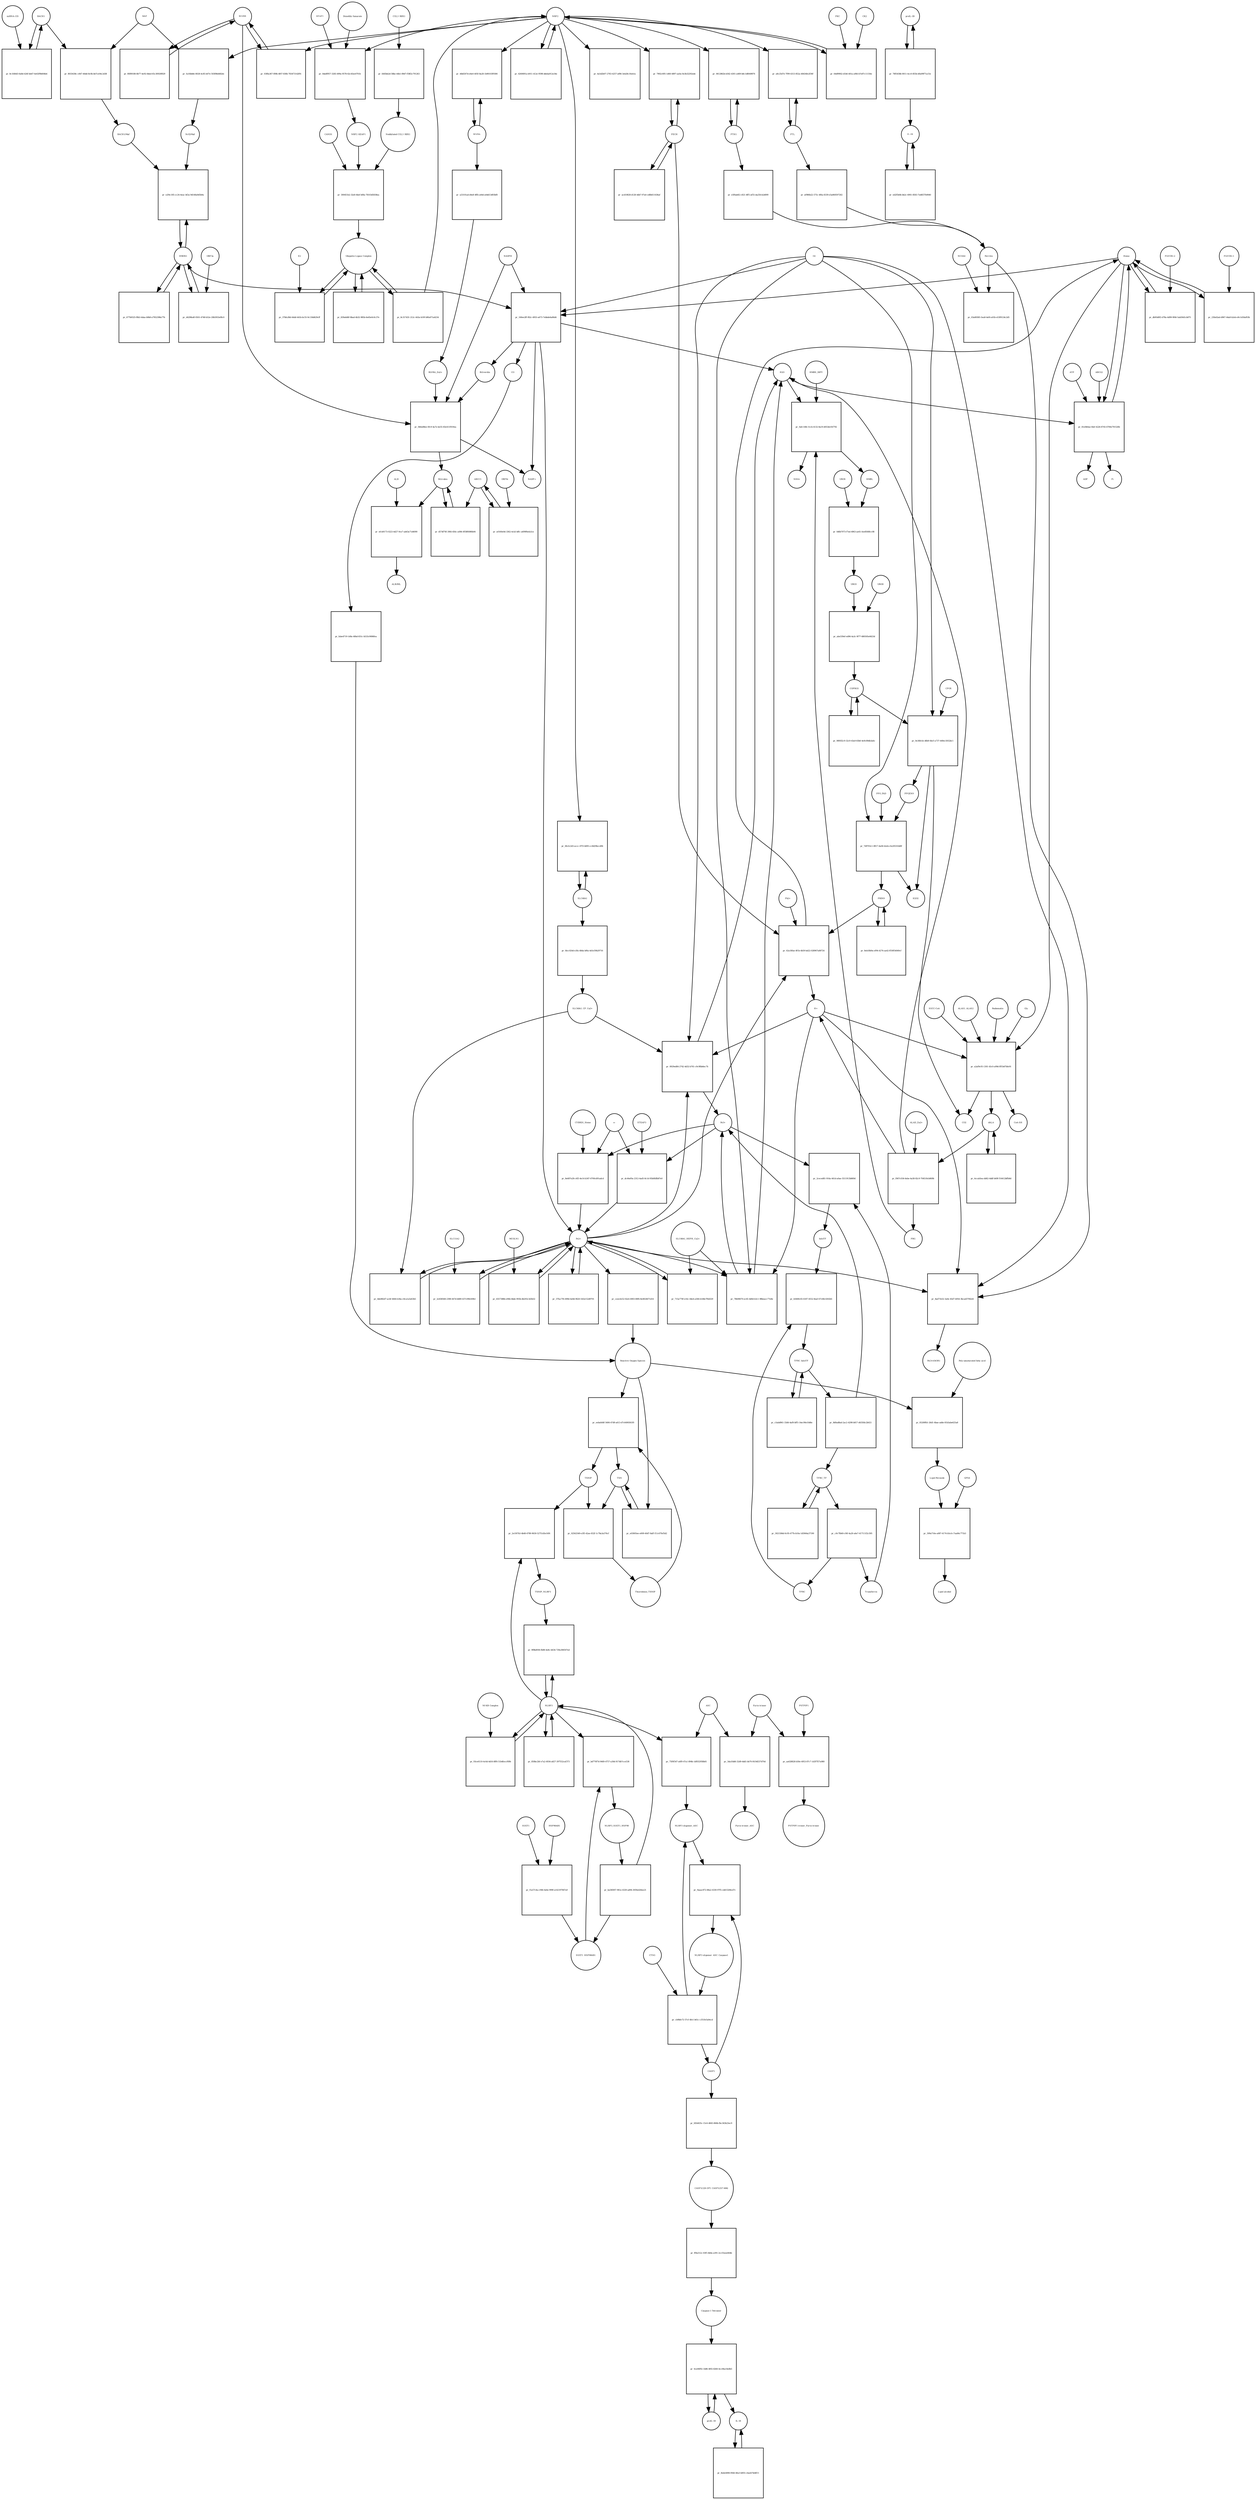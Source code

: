strict digraph  {
Heme [annotation="urn_miriam_obo.chebi_CHEBI%3A30413", bipartite=0, cls="simple chemical", fontsize=4, label=Heme, shape=circle];
"pr_160ee2ff-f82c-4953-a673-7ebbde6a86d4" [annotation="", bipartite=1, cls=process, fontsize=4, label="pr_160ee2ff-f82c-4953-a673-7ebbde6a86d4", shape=square];
Biliverdin [annotation="urn_miriam_obo.chebi_CHEBI%3A17033", bipartite=0, cls="simple chemical", fontsize=4, label=Biliverdin, shape=circle];
HMOX1 [annotation="", bipartite=0, cls=macromolecule, fontsize=4, label=HMOX1, shape=circle];
O2 [annotation="urn_miriam_obo.chebi_CHEBI%3A15379", bipartite=0, cls="simple chemical", fontsize=4, label=O2, shape=circle];
NADPH [annotation="urn_miriam_obo.chebi_CHEBI%3A16474", bipartite=0, cls="simple chemical", fontsize=4, label=NADPH, shape=circle];
H2O [annotation="urn_miriam_obo.chebi_CHEBI%3A15377", bipartite=0, cls="simple chemical", fontsize=4, label=H2O, shape=circle];
"Fe2+" [annotation="urn_miriam_obo.chebi_CHEBI%3A29033", bipartite=0, cls="simple chemical", fontsize=4, label="Fe2+", shape=circle];
"NADP+" [annotation="urn_miriam_obo.chebi_CHEBI%3A18009", bipartite=0, cls="simple chemical", fontsize=4, label="NADP+", shape=circle];
CO [annotation="urn_miriam_obo.chebi_CHEBI%3A17245", bipartite=0, cls="simple chemical", fontsize=4, label=CO, shape=circle];
"pr_db95d0f2-d78a-4d99-9f46-5ab59d1cb875" [annotation="", bipartite=1, cls=process, fontsize=4, label="pr_db95d0f2-d78a-4d99-9f46-5ab59d1cb875", shape=square];
"FLVCR1-2" [annotation=urn_miriam_uniprot_Q9Y5Y0, bipartite=0, cls=macromolecule, fontsize=4, label="FLVCR1-2", shape=circle];
"pr_0b0a88ee-0fc9-4a7e-be55-83e411f019ea" [annotation="", bipartite=1, cls=process, fontsize=4, label="pr_0b0a88ee-0fc9-4a7e-be55-83e411f019ea", shape=square];
Bilirubin [annotation="urn_miriam_obo.chebi_CHEBI%3A16990", bipartite=0, cls="simple chemical", fontsize=4, label=Bilirubin, shape=circle];
BLVRB [annotation=urn_miriam_uniprot_P30043, bipartite=0, cls=macromolecule, fontsize=4, label=BLVRB, shape=circle];
"BLVRA_Zn2+" [annotation="urn_miriam_obo.chebi_CHEBI%3A29805|urn_miriam_uniprot_P53004", bipartite=0, cls=complex, fontsize=4, label="BLVRA_Zn2+", shape=circle];
"pr_d57df76f-39fd-456c-a084-0f58f6086b04" [annotation="", bipartite=1, cls=process, fontsize=4, label="pr_d57df76f-39fd-456c-a084-0f58f6086b04", shape=square];
ABCC1 [annotation="", bipartite=0, cls=macromolecule, fontsize=4, label=ABCC1, shape=circle];
"pr_efcb9173-0223-4d27-9ce7-ab63a71d4090" [annotation="", bipartite=1, cls=process, fontsize=4, label="pr_efcb9173-0223-4d27-9ce7-ab63a71d4090", shape=square];
ALB [annotation=urn_miriam_uniprot_P02768, bipartite=0, cls=macromolecule, fontsize=4, label=ALB, shape=circle];
"ALB/BIL" [annotation="urn_miriam_uniprot_P02768|urn_miriam_obo.chebi_CHEBI%3A16990", bipartite=0, cls=complex, fontsize=4, label="ALB/BIL", shape=circle];
NRF2 [annotation="", bipartite=0, cls=macromolecule, fontsize=4, label=NRF2, shape=circle];
"pr_fa16bb8e-8028-4c85-b07e-503f86d482dc" [annotation="", bipartite=1, cls=process, fontsize=4, label="pr_fa16bb8e-8028-4c85-b07e-503f86d482dc", shape=square];
MAF [annotation=urn_miriam_uniprot_O75444, bipartite=0, cls=macromolecule, fontsize=4, label=MAF, shape=circle];
"Nrf2/Maf" [annotation="", bipartite=0, cls=complex, fontsize=4, label="Nrf2/Maf", shape=circle];
"pr_8033438c-c847-46dd-8c0b-bb7ce04c2d38" [annotation="", bipartite=1, cls=process, fontsize=4, label="pr_8033438c-c847-46dd-8c0b-bb7ce04c2d38", shape=square];
BACH1 [annotation=urn_miriam_uniprot_O14867, bipartite=0, cls=macromolecule, fontsize=4, label=BACH1, shape=circle];
"BACH1/Maf" [annotation="", bipartite=0, cls=complex, fontsize=4, label="BACH1/Maf", shape=circle];
"pr_8c1fd0d3-0a8d-424f-bb47-6e02f9b604b4" [annotation="", bipartite=1, cls=process, fontsize=4, label="pr_8c1fd0d3-0a8d-424f-bb47-6e02f9b604b4", shape=square];
"miRNA-155" [annotation=urn_miriam_ncbigene_406947, bipartite=0, cls="nucleic acid feature", fontsize=4, label="miRNA-155", shape=circle];
"pr_e2f4c185-cc24-4eac-bf2a-9d148a9d5b9a" [annotation="", bipartite=1, cls=process, fontsize=4, label="pr_e2f4c185-cc24-4eac-bf2a-9d148a9d5b9a", shape=square];
PRIN9 [annotation="urn_miriam_obo.chebi_CHEBI%3A15430", bipartite=0, cls="simple chemical", fontsize=4, label=PRIN9, shape=circle];
"pr_62a18fae-8f1b-4b59-bd22-028967a88724" [annotation="", bipartite=1, cls=process, fontsize=4, label="pr_62a18fae-8f1b-4b59-bd22-028967a88724", shape=square];
FECH [annotation=urn_miriam_uniprot_P22830, bipartite=0, cls=macromolecule, fontsize=4, label=FECH, shape=circle];
"Pb2+" [annotation="urn_miriam_obo.chebi_CHEBI%3A27889", bipartite=0, cls="simple chemical", fontsize=4, label="Pb2+", shape=circle];
"H+" [annotation="urn_miriam_obo.chebi_CHEBI%3A15378", bipartite=0, cls="simple chemical", fontsize=4, label="H+", shape=circle];
"SUCC-CoA" [annotation="urn_miriam_obo.chebi_CHEBI%3A57292", bipartite=0, cls="simple chemical", fontsize=4, label="SUCC-CoA", shape=circle];
"pr_a2af9c05-1301-43c0-a99d-fff1b67bfe91" [annotation="", bipartite=1, cls=process, fontsize=4, label="pr_a2af9c05-1301-43c0-a99d-fff1b67bfe91", shape=square];
dALA [annotation="urn_miriam_obo.chebi_CHEBI%3A356416", bipartite=0, cls="simple chemical", fontsize=4, label=dALA, shape=circle];
ALAS1_ALAS2 [annotation="urn_miriam_uniprot_P13196|urn_miriam_uniprot_P22557", bipartite=0, cls=complex, fontsize=4, label=ALAS1_ALAS2, shape=circle];
Panhematin [annotation="urn_miriam_obo.chebi_CHEBI%3A50385", bipartite=0, cls="simple chemical", fontsize=4, label=Panhematin, shape=circle];
Gly [annotation="urn_miriam_obo.chebi_CHEBI%3A57305", bipartite=0, cls="simple chemical", fontsize=4, label=Gly, shape=circle];
"CoA-SH" [annotation="urn_miriam_obo.chebi_CHEBI%3A15346", bipartite=0, cls="simple chemical", fontsize=4, label="CoA-SH", shape=circle];
CO2 [annotation="urn_miriam_obo.chebi_CHEBI%3A16526", bipartite=0, cls="simple chemical", fontsize=4, label=CO2, shape=circle];
"pr_0da8f957-3283-499a-9578-62c45ee0701b" [annotation="", bipartite=1, cls=process, fontsize=4, label="pr_0da8f957-3283-499a-9578-62c45ee0701b", shape=square];
KEAP1 [annotation=urn_miriam_uniprot_Q14145, bipartite=0, cls=macromolecule, fontsize=4, label=KEAP1, shape=circle];
NRF2_KEAP1 [annotation="urn_miriam_uniprot_Q14145|urn_miriam_uniprot_Q16236", bipartite=0, cls=complex, fontsize=4, label=NRF2_KEAP1, shape=circle];
"Dimethly fumarate" [annotation="urn_miriam_obo.chebi_CHEBI%3A76004", bipartite=0, cls="simple chemical", fontsize=4, label="Dimethly fumarate", shape=circle];
"Ubiquitin Ligase Complex" [annotation="urn_miriam_uniprot_Q14145|urn_miriam_uniprot_Q15843|urn_miriam_uniprot_Q13618|urn_miriam_uniprot_P62877|urn_miriam_uniprot_Q16236|urn_miriam_uniprot_P0CG48|urn_miriam_pubmed_19940261|urn_miriam_interpro_IPR000608", bipartite=0, cls=complex, fontsize=4, label="Ubiquitin Ligase Complex", shape=circle];
"pr_839a6d6f-8bad-4b32-985b-6e65e0c0c37e" [annotation="", bipartite=1, cls=process, fontsize=4, label="pr_839a6d6f-8bad-4b32-985b-6e65e0c0c37e", shape=square];
"pr_f067c034-6ebe-4a58-82c9-704518cb869b" [annotation="", bipartite=1, cls=process, fontsize=4, label="pr_f067c034-6ebe-4a58-82c9-704518cb869b", shape=square];
PBG [annotation="urn_miriam_obo.chebi_CHEBI%3A58126", bipartite=0, cls="simple chemical", fontsize=4, label=PBG, shape=circle];
"ALAD_Zn2+" [annotation="urn_miriam_uniprot_P13716|urn_miriam_obo.chebi_CHEBI%3A29105", bipartite=0, cls=complex, fontsize=4, label="ALAD_Zn2+", shape=circle];
"pr_0afc148c-fccb-4132-8a19-d053dc81f792" [annotation="", bipartite=1, cls=process, fontsize=4, label="pr_0afc148c-fccb-4132-8a19-d053dc81f792", shape=square];
HMBL [annotation="urn_miriam_obo.chebi_CHEBI%3A57845", bipartite=0, cls="simple chemical", fontsize=4, label=HMBL, shape=circle];
HMBS_DIPY [annotation="urn_miriam_obo.chebi_CHEBI%3A36319|urn_miriam_uniprot_P08397", bipartite=0, cls=complex, fontsize=4, label=HMBS_DIPY, shape=circle];
"NH4+" [annotation="urn_miriam_obo.chebi_CHEBI%3A28938", bipartite=0, cls="simple chemical", fontsize=4, label="NH4+", shape=circle];
"pr_0d6b7073-f7ed-4963-ae61-fee8568fcc08" [annotation="", bipartite=1, cls=process, fontsize=4, label="pr_0d6b7073-f7ed-4963-ae61-fee8568fcc08", shape=square];
URO3 [annotation="urn_miriam_obo.chebi_CHEBI%3A15437", bipartite=0, cls="simple chemical", fontsize=4, label=URO3, shape=circle];
UROS [annotation=urn_miriam_uniprot_P10746, bipartite=0, cls=macromolecule, fontsize=4, label=UROS, shape=circle];
"pr_abe339ef-ed96-4a3c-9f77-680505e6623d" [annotation="", bipartite=1, cls=process, fontsize=4, label="pr_abe339ef-ed96-4a3c-9f77-680505e6623d", shape=square];
COPRO3 [annotation="urn_miriam_obo.chebi_CHEBI%3A15439", bipartite=0, cls="simple chemical", fontsize=4, label=COPRO3, shape=circle];
UROD [annotation=urn_miriam_uniprot_P06132, bipartite=0, cls=macromolecule, fontsize=4, label=UROD, shape=circle];
"pr_0e36fe5e-d6b9-4bcf-a737-449ec5052bc1" [annotation="", bipartite=1, cls=process, fontsize=4, label="pr_0e36fe5e-d6b9-4bcf-a737-449ec5052bc1", shape=square];
PPGEN9 [annotation="urn_miriam_obo.chebi_CHEBI%3A15435", bipartite=0, cls="simple chemical", fontsize=4, label=PPGEN9, shape=circle];
CPOX [annotation=urn_miriam_uniprot_P36551, bipartite=0, cls=macromolecule, fontsize=4, label=CPOX, shape=circle];
H2O2 [annotation="urn_miriam_obo.chebi_CHEBI%3A16240", bipartite=0, cls="simple chemical", fontsize=4, label=H2O2, shape=circle];
"pr_7d9703c1-8917-4a04-b2eb-cfa205316d0f" [annotation="", bipartite=1, cls=process, fontsize=4, label="pr_7d9703c1-8917-4a04-b2eb-cfa205316d0f", shape=square];
PPO_FAD [annotation="urn_miriam_obo.chebi_CHEBI%3A16238|urn_miriam_uniprot_P50336", bipartite=0, cls=complex, fontsize=4, label=PPO_FAD, shape=circle];
"pr_6260691a-b911-412e-9598-ddeba912e34e" [annotation="", bipartite=1, cls=process, fontsize=4, label="pr_6260691a-b911-412e-9598-ddeba912e34e", shape=square];
"pr_4ccab5ea-dd62-4ddf-b69f-f16412bffb8d" [annotation="", bipartite=1, cls="uncertain process", fontsize=4, label="pr_4ccab5ea-dd62-4ddf-b69f-f16412bffb8d", shape=square];
"pr_9895f2c9-32c9-43a9-83b0-4e9c89db3a6c" [annotation="", bipartite=1, cls="uncertain process", fontsize=4, label="pr_9895f2c9-32c9-43a9-83b0-4e9c89db3a6c", shape=square];
"pr_8eb18b9a-ef94-4274-aa42-ff30f54049cf" [annotation="", bipartite=1, cls="uncertain process", fontsize=4, label="pr_8eb18b9a-ef94-4274-aa42-ff30f54049cf", shape=square];
"Poly-unsaturated fatty acid" [annotation="urn_miriam_obo.chebi_CHEBI%3A26208", bipartite=0, cls="simple chemical", fontsize=4, label="Poly-unsaturated fatty acid", shape=circle];
"pr_05269fb1-26d1-4bae-adde-81b3abe625a8" [annotation="", bipartite=1, cls=process, fontsize=4, label="pr_05269fb1-26d1-4bae-adde-81b3abe625a8", shape=square];
"Lipid Peroxide" [annotation="urn_miriam_obo.chebi_CHEBI%3A61051", bipartite=0, cls="simple chemical", fontsize=4, label="Lipid Peroxide", shape=circle];
"Reactive Oxygen Species" [annotation="urn_miriam_obo.chebi_CHEBI%3A26523", bipartite=0, cls="simple chemical", fontsize=4, label="Reactive Oxygen Species", shape=circle];
"pr_8ad71b32-3a0e-45d7-b954-3bcad37942d1" [annotation="", bipartite=1, cls=process, fontsize=4, label="pr_8ad71b32-3a0e-45d7-b954-3bcad37942d1", shape=square];
"Fe(3+)O(OH)" [annotation="urn_miriam_obo.chebi_CHEBI%3A78619", bipartite=0, cls="simple chemical", fontsize=4, label="Fe(3+)O(OH)", shape=circle];
Ferritin [annotation=urn_miriam_uniprot_P02794, bipartite=0, cls=complex, fontsize=4, label=Ferritin, shape=circle];
"pr_4de882d7-acbf-4464-b34a-c8ca1a5e63b5" [annotation="", bipartite=1, cls=process, fontsize=4, label="pr_4de882d7-acbf-4464-b34a-c8ca1a5e63b5", shape=square];
"SLC40A1_CP_Cu2+" [annotation="urn_miriam_uniprot_P00450|urn_miriam_uniprot_Q9NP59|urn_miriam_obo.chebi_CHEBI%3A29036", bipartite=0, cls=complex, fontsize=4, label="SLC40A1_CP_Cu2+", shape=circle];
"pr_0929ed84-2742-4d32-b761-c9c9fbb6ec7b" [annotation="", bipartite=1, cls=process, fontsize=4, label="pr_0929ed84-2742-4d32-b761-c9c9fbb6ec7b", shape=square];
"Fe3+" [annotation="urn_miriam_obo.chebi_CHEBI%3A29034", bipartite=0, cls="simple chemical", fontsize=4, label="Fe3+", shape=circle];
SLC40A1 [annotation=urn_miriam_ncbigene_30061, bipartite=0, cls="nucleic acid feature", fontsize=4, label=SLC40A1, shape=circle];
"pr_6fe3c2d3-accc-47f3-b695-cc8d29bccd0b" [annotation="", bipartite=1, cls=process, fontsize=4, label="pr_6fe3c2d3-accc-47f3-b695-cc8d29bccd0b", shape=square];
FTH1 [annotation=urn_miriam_ncbigene_2495, bipartite=0, cls="nucleic acid feature", fontsize=4, label=FTH1, shape=circle];
"pr_0612862b-b562-4301-a469-b8c1d8049876" [annotation="", bipartite=1, cls=process, fontsize=4, label="pr_0612862b-b562-4301-a469-b8c1d8049876", shape=square];
FTL [annotation=urn_miriam_ncbigene_2512, bipartite=0, cls="nucleic acid feature", fontsize=4, label=FTL, shape=circle];
"pr_a8c25d7e-7f99-4313-852a-48434fe2f36f" [annotation="", bipartite=1, cls=process, fontsize=4, label="pr_a8c25d7e-7f99-4313-852a-48434fe2f36f", shape=square];
"pr_e5f6ab82-c821-4ff5-af55-da25fcb2d099" [annotation="", bipartite=1, cls=process, fontsize=4, label="pr_e5f6ab82-c821-4ff5-af55-da25fcb2d099", shape=square];
"pr_af986b22-575c-4f6a-8339-e5a860597202" [annotation="", bipartite=1, cls=process, fontsize=4, label="pr_af986b22-575c-4f6a-8339-e5a860597202", shape=square];
"pr_7902c695-1d60-4897-aa0a-0e3b32292ede" [annotation="", bipartite=1, cls=process, fontsize=4, label="pr_7902c695-1d60-4897-aa0a-0e3b32292ede", shape=square];
"pr_acd10828-d128-4db7-97a0-cd8b611636af" [annotation="", bipartite=1, cls=process, fontsize=4, label="pr_acd10828-d128-4db7-97a0-cd8b611636af", shape=square];
"pr_677b9325-f8b3-4daa-b9b8-a7952398a77b" [annotation="", bipartite=1, cls=process, fontsize=4, label="pr_677b9325-f8b3-4daa-b9b8-a7952398a77b", shape=square];
BLVRA [annotation=urn_miriam_ncbigene_644, bipartite=0, cls="nucleic acid feature", fontsize=4, label=BLVRA, shape=circle];
"pr_44bf267d-e6e0-405f-8a28-1b90103f9306" [annotation="", bipartite=1, cls=process, fontsize=4, label="pr_44bf267d-e6e0-405f-8a28-1b90103f9306", shape=square];
"pr_03f8a367-f89b-4f67-830b-783473142ff4" [annotation="", bipartite=1, cls=process, fontsize=4, label="pr_03f8a367-f89b-4f67-830b-783473142ff4", shape=square];
"pr_f6f89188-8b77-4e92-8ded-65c30920f829" [annotation="", bipartite=1, cls=process, fontsize=4, label="pr_f6f89188-8b77-4e92-8ded-65c30920f829", shape=square];
"pr_a33101ad-d4e8-4ffb-a44d-a0dd13d93bf8" [annotation="", bipartite=1, cls=process, fontsize=4, label="pr_a33101ad-d4e8-4ffb-a44d-a0dd13d93bf8", shape=square];
"pr_fdcc024d-e3fa-48da-bf6a-4d1e59b29716" [annotation="", bipartite=1, cls=process, fontsize=4, label="pr_fdcc024d-e3fa-48da-bf6a-4d1e59b29716", shape=square];
"pr_03a80585-5ea8-4ef4-a01b-e53f0124c2d5" [annotation="", bipartite=1, cls=process, fontsize=4, label="pr_03a80585-5ea8-4ef4-a01b-e53f0124c2d5", shape=square];
NCOA4 [annotation=urn_miriam_uniprot_Q13772, bipartite=0, cls=macromolecule, fontsize=4, label=NCOA4, shape=circle];
"pr_8e687e28-c4f3-4e14-b347-6700cd91adcd" [annotation="", bipartite=1, cls=process, fontsize=4, label="pr_8e687e28-c4f3-4e14-b347-6700cd91adcd", shape=square];
CYBRD1_Heme [annotation="urn_miriam_uniprot_Q53TN4|urn_miriam_obo.chebi_CHEBI%3A30413", bipartite=0, cls=complex, fontsize=4, label=CYBRD1_Heme, shape=circle];
"e-" [annotation="urn_miriam_obo.chebi_CHEBI%3A10545", bipartite=0, cls="simple chemical", fontsize=4, label="e-", shape=circle];
"pr_2e458568-2398-447d-b689-437c09b169b1" [annotation="", bipartite=1, cls=process, fontsize=4, label="pr_2e458568-2398-447d-b689-437c09b169b1", shape=square];
SLC11A2 [annotation=urn_miriam_uniprot_P49281, bipartite=0, cls=macromolecule, fontsize=4, label=SLC11A2, shape=circle];
"pr_599a716e-a087-4174-b5cd-c7aa84c771b3" [annotation="", bipartite=1, cls=process, fontsize=4, label="pr_599a716e-a087-4174-b5cd-c7aa84c771b3", shape=square];
"Lipid alcohol" [annotation="urn_miriam_obo.chebi_CHEBI%3A24026", bipartite=0, cls="simple chemical", fontsize=4, label="Lipid alcohol", shape=circle];
GPX4 [annotation=urn_miriam_uniprot_P36969, bipartite=0, cls=macromolecule, fontsize=4, label=GPX4, shape=circle];
"pr_d4298a4f-0501-4748-b52e-20b5953ef8c0" [annotation="", bipartite=1, cls=process, fontsize=4, label="pr_d4298a4f-0501-4748-b52e-20b5953ef8c0", shape=square];
ORF3a [annotation="urn_miriam_uniprot_P0DTC3|urn_miriam_taxonomy_2697049", bipartite=0, cls=macromolecule, fontsize=4, label=ORF3a, shape=circle];
"pr_ceee3e52-02e4-4903-80f6-8e4924671d14" [annotation="", bipartite=1, cls=process, fontsize=4, label="pr_ceee3e52-02e4-4903-80f6-8e4924671d14", shape=square];
"pr_a0160e0d-3362-4cb3-bffc-a699f6efa5ce" [annotation="", bipartite=1, cls=process, fontsize=4, label="pr_a0160e0d-3362-4cb3-bffc-a699f6efa5ce", shape=square];
ORF9c [annotation=urn_miriam_taxonomy_2697049, bipartite=0, cls=macromolecule, fontsize=4, label=ORF9c, shape=circle];
CUL3_RBX1 [annotation="urn_miriam_uniprot_Q13618|urn_miriam_uniprot_P62877", bipartite=0, cls=complex, fontsize=4, label=CUL3_RBX1, shape=circle];
"pr_fd45bb2d-58be-44b1-89d7-f58f2c791263" [annotation="", bipartite=1, cls=process, fontsize=4, label="pr_fd45bb2d-58be-44b1-89d7-f58f2c791263", shape=square];
"Neddylated CUL3_RBX1" [annotation="urn_miriam_uniprot_Q15843|urn_miriam_uniprot_Q13618|urn_miriam_uniprot_P62877", bipartite=0, cls=complex, fontsize=4, label="Neddylated CUL3_RBX1", shape=circle];
"pr_4a5d2b07-2763-4257-af86-3eb28c16eb1a" [annotation="", bipartite=1, cls=process, fontsize=4, label="pr_4a5d2b07-2763-4257-af86-3eb28c16eb1a", shape=square];
"pr_300451b2-32e8-4bef-bf8a-78103d5838ea" [annotation="", bipartite=1, cls=process, fontsize=4, label="pr_300451b2-32e8-4bef-bf8a-78103d5838ea", shape=square];
CAND1 [annotation=urn_miriam_uniprot_Q86VP6, bipartite=0, cls=macromolecule, fontsize=4, label=CAND1, shape=circle];
E2 [annotation=urn_miriam_interpro_IPR000608, bipartite=0, cls=macromolecule, fontsize=4, label=E2, shape=circle];
"pr_37bfa38d-44dd-441b-bc55-9c136d629cff" [annotation="", bipartite=1, cls=process, fontsize=4, label="pr_37bfa38d-44dd-441b-bc55-9c136d629cff", shape=square];
"pr_64d99f42-d1b6-401a-a9fd-b7e87c11156e" [annotation="", bipartite=1, cls=process, fontsize=4, label="pr_64d99f42-d1b6-401a-a9fd-b7e87c11156e", shape=square];
PKC [annotation="urn_miriam_pubmed_12198130|urn_miriam_interpro_IPR012233", bipartite=0, cls=macromolecule, fontsize=4, label=PKC, shape=circle];
CK2 [annotation="", bipartite=0, cls=macromolecule, fontsize=4, label=CK2, shape=circle];
"pr_23fa62ad-d967-44a8-b2eb-e9c1d18af03b" [annotation="", bipartite=1, cls=process, fontsize=4, label="pr_23fa62ad-d967-44a8-b2eb-e9c1d18af03b", shape=square];
"FLVCR1-1" [annotation=urn_miriam_uniprot_Q9Y5Y0, bipartite=0, cls=macromolecule, fontsize=4, label="FLVCR1-1", shape=circle];
"pr_81e0b0ae-fdef-4226-8745-6700e791520b" [annotation="", bipartite=1, cls=process, fontsize=4, label="pr_81e0b0ae-fdef-4226-8745-6700e791520b", shape=square];
ABCG2 [annotation=urn_miriam_uniprot_Q9UNQ0, bipartite=0, cls="macromolecule multimer", fontsize=4, label=ABCG2, shape=circle];
ATP [annotation="urn_miriam_obo.chebi_CHEBI%3A30616", bipartite=0, cls="simple chemical", fontsize=4, label=ATP, shape=circle];
Pi [annotation="urn_miriam_obo.chebi_CHEBI%3A18367", bipartite=0, cls="simple chemical", fontsize=4, label=Pi, shape=circle];
ADP [annotation="urn_miriam_obo.chebi_CHEBI%3A456216", bipartite=0, cls="simple chemical", fontsize=4, label=ADP, shape=circle];
"pr_715a770f-e16c-44e4-a584-b148e7f6d329" [annotation="", bipartite=1, cls=process, fontsize=4, label="pr_715a770f-e16c-44e4-a584-b148e7f6d329", shape=square];
"SLC40A1_HEPH_Cu2+" [annotation="urn_miriam_uniprot_Q9BQS7|urn_miriam_uniprot_Q9NP59|urn_miriam_obo.chebi_CHEBI%3A28694", bipartite=0, cls=complex, fontsize=4, label="SLC40A1_HEPH_Cu2+", shape=circle];
"pr_78b90670-ec65-4d0d-b3c1-98beacc77e8e" [annotation="", bipartite=1, cls=process, fontsize=4, label="pr_78b90670-ec65-4d0d-b3c1-98beacc77e8e", shape=square];
"pr_2ceced81-916a-441d-a0ae-5511913b869d" [annotation="", bipartite=1, cls=process, fontsize=4, label="pr_2ceced81-916a-441d-a0ae-5511913b869d", shape=square];
Transferrin [annotation=urn_miriam_uniprot_P02787, bipartite=0, cls=macromolecule, fontsize=4, label=Transferrin, shape=circle];
holoTF [annotation="urn_miriam_uniprot_P02787|urn_miriam_obo.chebi_CHEBI%3A29034", bipartite=0, cls=complex, fontsize=4, label=holoTF, shape=circle];
TFRC [annotation=urn_miriam_uniprot_P02786, bipartite=0, cls="macromolecule multimer", fontsize=4, label=TFRC, shape=circle];
"pr_b5669c65-6187-4552-8eaf-67c68c4302b5" [annotation="", bipartite=1, cls=process, fontsize=4, label="pr_b5669c65-6187-4552-8eaf-67c68c4302b5", shape=square];
TFRC_holoTF [annotation="urn_miriam_uniprot_P02787|urn_miriam_obo.chebi_CHEBI%3A29034|urn_miriam_uniprot_P02786", bipartite=0, cls=complex, fontsize=4, label=TFRC_holoTF, shape=circle];
"pr_c5abd961-33d4-4af8-bff5-14ec90e10d6e" [annotation="", bipartite=1, cls=process, fontsize=4, label="pr_c5abd961-33d4-4af8-bff5-14ec90e10d6e", shape=square];
"pr_8d0ad8ad-2ac2-4298-b817-d435fdc2b021" [annotation="", bipartite=1, cls=process, fontsize=4, label="pr_8d0ad8ad-2ac2-4298-b817-d435fdc2b021", shape=square];
TFRC_TF [annotation="urn_miriam_uniprot_P02787|urn_miriam_uniprot_P02786", bipartite=0, cls=complex, fontsize=4, label=TFRC_TF, shape=circle];
"pr_dc44ef0a-2312-4ad5-8c1d-95b0fdfb87e0" [annotation="", bipartite=1, cls=process, fontsize=4, label="pr_dc44ef0a-2312-4ad5-8c1d-95b0fdfb87e0", shape=square];
STEAP3 [annotation=urn_miriam_uniprot_Q658P3, bipartite=0, cls=macromolecule, fontsize=4, label=STEAP3, shape=circle];
"pr_6557388b-e96b-4bde-993b-db293c3d3b32" [annotation="", bipartite=1, cls=process, fontsize=4, label="pr_6557388b-e96b-4bde-993b-db293c3d3b32", shape=square];
MCOLN1 [annotation=urn_miriam_uniprot_Q9GZU1, bipartite=0, cls=macromolecule, fontsize=4, label=MCOLN1, shape=circle];
"pr_37fac7f4-499d-4e8d-9620-543e152d9701" [annotation="", bipartite=1, cls=process, fontsize=4, label="pr_37fac7f4-499d-4e8d-9620-543e152d9701", shape=square];
"pr_3021584d-0c95-477b-b10a-1d5964a37190" [annotation="", bipartite=1, cls=process, fontsize=4, label="pr_3021584d-0c95-477b-b10a-1d5964a37190", shape=square];
"pr_c9c7fb60-cf4f-4a20-a6e7-417111f2c595" [annotation="", bipartite=1, cls=process, fontsize=4, label="pr_c9c7fb60-cf4f-4a20-a6e7-417111f2c595", shape=square];
"pr_8c317d31-212c-443a-b19f-b9fa671a6234" [annotation="", bipartite=1, cls=process, fontsize=4, label="pr_8c317d31-212c-443a-b19f-b9fa671a6234", shape=square];
Thioredoxin_TXNIP [annotation="urn_miriam_uniprot_P10599|urn_miriam_uniprot_Q9H3M7", bipartite=0, cls=complex, fontsize=4, label=Thioredoxin_TXNIP, shape=circle];
"pr_eeba0d4f-5406-47d9-a613-d7c6490361f0" [annotation="", bipartite=1, cls=process, fontsize=4, label="pr_eeba0d4f-5406-47d9-a613-d7c6490361f0", shape=square];
TXNIP [annotation=urn_miriam_uniprot_Q9H3M7, bipartite=0, cls=macromolecule, fontsize=4, label=TXNIP, shape=circle];
TXN [annotation=urn_miriam_uniprot_P10599, bipartite=0, cls=macromolecule, fontsize=4, label=TXN, shape=circle];
NLRP3 [annotation=urn_miriam_uniprot_Q96P20, bipartite=0, cls=macromolecule, fontsize=4, label=NLRP3, shape=circle];
"pr_93ce6110-4c6d-4d16-8ff6-51b4feccf69b" [annotation="", bipartite=1, cls=process, fontsize=4, label="pr_93ce6110-4c6d-4d16-8ff6-51b4feccf69b", shape=square];
"Nf-KB Complex" [annotation="urn_miriam_uniprot_P19838|urn_miriam_uniprot_Q04206|urn_miriam_uniprot_Q00653", bipartite=0, cls=complex, fontsize=4, label="Nf-KB Complex", shape=circle];
"pr_858bc2bf-e7a2-4934-a827-397552caf373" [annotation="", bipartite=1, cls=process, fontsize=4, label="pr_858bc2bf-e7a2-4934-a827-397552caf373", shape=square];
"pr_e03005ee-e009-40d7-8aff-f11c67fef5d2" [annotation="", bipartite=1, cls=process, fontsize=4, label="pr_e03005ee-e009-40d7-8aff-f11c67fef5d2", shape=square];
"pr_02562549-e3f5-42ae-832f-1c78a3a576cf" [annotation="", bipartite=1, cls=process, fontsize=4, label="pr_02562549-e3f5-42ae-832f-1c78a3a576cf", shape=square];
HSP90AB1 [annotation=urn_miriam_uniprot_P08238, bipartite=0, cls=macromolecule, fontsize=4, label=HSP90AB1, shape=circle];
"pr_f1a57c4a-c946-4e6e-999f-a142197847a9" [annotation="", bipartite=1, cls=process, fontsize=4, label="pr_f1a57c4a-c946-4e6e-999f-a142197847a9", shape=square];
SUGT1 [annotation=urn_miriam_uniprot_Q9Y2Z0, bipartite=0, cls=macromolecule, fontsize=4, label=SUGT1, shape=circle];
SUGT1_HSP90AB1 [annotation="urn_miriam_uniprot_P08238|urn_miriam_uniprot_Q9Y2Z0", bipartite=0, cls=complex, fontsize=4, label=SUGT1_HSP90AB1, shape=circle];
"pr_bd770f7d-9469-4757-a30d-917db7cce538" [annotation="", bipartite=1, cls=process, fontsize=4, label="pr_bd770f7d-9469-4757-a30d-917db7cce538", shape=square];
NLRP3_SUGT1_HSP90 [annotation="urn_miriam_uniprot_P08238|urn_miriam_uniprot_Q96P20|urn_miriam_uniprot_Q9Y2Z0", bipartite=0, cls=complex, fontsize=4, label=NLRP3_SUGT1_HSP90, shape=circle];
"pr_2e1f47b3-4b48-4789-9630-52751d5e16f4" [annotation="", bipartite=1, cls=process, fontsize=4, label="pr_2e1f47b3-4b48-4789-9630-52751d5e16f4", shape=square];
TXNIP_NLRP3 [annotation="urn_miriam_uniprot_Q9H3M7|urn_miriam_uniprot_Q96P20", bipartite=0, cls=complex, fontsize=4, label=TXNIP_NLRP3, shape=circle];
"pr_75f0f547-a6f9-47a1-894b-1df032958b81" [annotation="", bipartite=1, cls=process, fontsize=4, label="pr_75f0f547-a6f9-47a1-894b-1df032958b81", shape=square];
ASC [annotation=urn_miriam_uniprot_Q9ULZ3, bipartite=0, cls=macromolecule, fontsize=4, label=ASC, shape=circle];
"NLRP3 oligomer_ASC" [annotation="urn_miriam_uniprot_Q9ULZ3|urn_miriam_obo.chebi_CHEBI%3A36080", bipartite=0, cls=complex, fontsize=4, label="NLRP3 oligomer_ASC", shape=circle];
"pr_9aaac872-88a2-4330-97f5-cdd15284cd7c" [annotation="", bipartite=1, cls=process, fontsize=4, label="pr_9aaac872-88a2-4330-97f5-cdd15284cd7c", shape=square];
CASP1 [annotation=urn_miriam_uniprot_P29466, bipartite=0, cls=macromolecule, fontsize=4, label=CASP1, shape=circle];
"NLRP3 oligomer_ASC_Caspase1" [annotation="urn_miriam_uniprot_P29466|urn_miriam_uniprot_Q9ULZ3", bipartite=0, cls=complex, fontsize=4, label="NLRP3 oligomer_ASC_Caspase1", shape=circle];
"pr_3da1fdd6-32d9-4dd1-bb70-f419d537d70d" [annotation="", bipartite=1, cls=process, fontsize=4, label="pr_3da1fdd6-32d9-4dd1-bb70-f419d537d70d", shape=square];
"Pyrin trimer" [annotation=urn_miriam_uniprot_O15553, bipartite=0, cls=complex, fontsize=4, label="Pyrin trimer", shape=circle];
"Pyrin trimer_ASC" [annotation="urn_miriam_uniprot_O15553|urn_miriam_uniprot_Q9ULZ3", bipartite=0, cls=complex, fontsize=4, label="Pyrin trimer_ASC", shape=circle];
"pr_aa628828-b50e-4953-87c7-1d3f7f57a980" [annotation="", bipartite=1, cls=process, fontsize=4, label="pr_aa628828-b50e-4953-87c7-1d3f7f57a980", shape=square];
PSTPIP1 [annotation=urn_miriam_uniprot_O43586, bipartite=0, cls="macromolecule multimer", fontsize=4, label=PSTPIP1, shape=circle];
"PSTPIP1 trimer_Pyrin trimer" [annotation="urn_miriam_uniprot_O15553|urn_miriam_uniprot_O43586", bipartite=0, cls=complex, fontsize=4, label="PSTPIP1 trimer_Pyrin trimer", shape=circle];
"pr_cb9bfe72-57cf-4fe1-b61c-c351fe5a9ecd" [annotation="", bipartite=1, cls=process, fontsize=4, label="pr_cb9bfe72-57cf-4fe1-b61c-c351fe5a9ecd", shape=square];
CTSG [annotation=urn_miriam_uniprot_P08311, bipartite=0, cls=macromolecule, fontsize=4, label=CTSG, shape=circle];
"pr_fd5d435c-15c6-4845-866b-fbc343b23ec9" [annotation="", bipartite=1, cls=process, fontsize=4, label="pr_fd5d435c-15c6-4845-866b-fbc343b23ec9", shape=square];
"CASP1(120-197)_CASP1(317-404)" [annotation=urn_miriam_uniprot_P29466, bipartite=0, cls=complex, fontsize=4, label="CASP1(120-197)_CASP1(317-404)", shape=circle];
"pr_ff8a312c-03f5-4b0a-a391-2cc55eee664b" [annotation="", bipartite=1, cls=process, fontsize=4, label="pr_ff8a312c-03f5-4b0a-a391-2cc55eee664b", shape=square];
"Caspase-1 Tetramer" [annotation=urn_miriam_uniprot_P29466, bipartite=0, cls="complex multimer", fontsize=4, label="Caspase-1 Tetramer", shape=circle];
"proIL-1B" [annotation=urn_miriam_uniprot_P01584, bipartite=0, cls=macromolecule, fontsize=4, label="proIL-1B", shape=circle];
"pr_78f5458b-0011-4cc0-855b-d0a99f71a15e" [annotation="", bipartite=1, cls=process, fontsize=4, label="pr_78f5458b-0011-4cc0-855b-d0a99f71a15e", shape=square];
"IL-1B" [annotation=urn_miriam_uniprot_P01584, bipartite=0, cls=macromolecule, fontsize=4, label="IL-1B", shape=circle];
"pr_ed2f5b0b-bb2c-4901-8583-7ed6f37b9040" [annotation="", bipartite=1, cls="omitted process", fontsize=4, label="pr_ed2f5b0b-bb2c-4901-8583-7ed6f37b9040", shape=square];
"pr_9f8bd936-fb88-4e8c-b634-729a306507ed" [annotation="", bipartite=1, cls=process, fontsize=4, label="pr_9f8bd936-fb88-4e8c-b634-729a306507ed", shape=square];
"proIL-18" [annotation=urn_miriam_uniprot_Q14116, bipartite=0, cls=macromolecule, fontsize=4, label="proIL-18", shape=circle];
"pr_0ce06f92-1b86-4f65-8260-4cc06a10e8b5" [annotation="", bipartite=1, cls=process, fontsize=4, label="pr_0ce06f92-1b86-4f65-8260-4cc06a10e8b5", shape=square];
"IL-18" [annotation=urn_miriam_uniprot_Q14116, bipartite=0, cls=macromolecule, fontsize=4, label="IL-18", shape=circle];
"pr_8ede4006-f60d-40a3-b855-c4aeb74d4f11" [annotation="", bipartite=1, cls="omitted process", fontsize=4, label="pr_8ede4006-f60d-40a3-b855-c4aeb74d4f11", shape=square];
"pr_fabe4719-1d0a-40bd-831c-b533c9086fea" [annotation="", bipartite=1, cls=process, fontsize=4, label="pr_fabe4719-1d0a-40bd-831c-b533c9086fea", shape=square];
"pr_ba585f67-961e-4329-ad94-3059a426ee21" [annotation="", bipartite=1, cls=process, fontsize=4, label="pr_ba585f67-961e-4329-ad94-3059a426ee21", shape=square];
Heme -> "pr_160ee2ff-f82c-4953-a673-7ebbde6a86d4"  [annotation="", interaction_type=consumption];
Heme -> "pr_db95d0f2-d78a-4d99-9f46-5ab59d1cb875"  [annotation="", interaction_type=consumption];
Heme -> "pr_a2af9c05-1301-43c0-a99d-fff1b67bfe91"  [annotation=urn_miriam_pubmed_25446301, interaction_type=inhibition];
Heme -> "pr_23fa62ad-d967-44a8-b2eb-e9c1d18af03b"  [annotation="", interaction_type=consumption];
Heme -> "pr_81e0b0ae-fdef-4226-8745-6700e791520b"  [annotation="", interaction_type=consumption];
"pr_160ee2ff-f82c-4953-a673-7ebbde6a86d4" -> Biliverdin  [annotation="", interaction_type=production];
"pr_160ee2ff-f82c-4953-a673-7ebbde6a86d4" -> H2O  [annotation="", interaction_type=production];
"pr_160ee2ff-f82c-4953-a673-7ebbde6a86d4" -> "Fe2+"  [annotation="", interaction_type=production];
"pr_160ee2ff-f82c-4953-a673-7ebbde6a86d4" -> "NADP+"  [annotation="", interaction_type=production];
"pr_160ee2ff-f82c-4953-a673-7ebbde6a86d4" -> CO  [annotation="", interaction_type=production];
Biliverdin -> "pr_0b0a88ee-0fc9-4a7e-be55-83e411f019ea"  [annotation="", interaction_type=consumption];
HMOX1 -> "pr_160ee2ff-f82c-4953-a673-7ebbde6a86d4"  [annotation="", interaction_type=catalysis];
HMOX1 -> "pr_e2f4c185-cc24-4eac-bf2a-9d148a9d5b9a"  [annotation="", interaction_type=consumption];
HMOX1 -> "pr_677b9325-f8b3-4daa-b9b8-a7952398a77b"  [annotation="", interaction_type=consumption];
HMOX1 -> "pr_d4298a4f-0501-4748-b52e-20b5953ef8c0"  [annotation="", interaction_type=consumption];
O2 -> "pr_160ee2ff-f82c-4953-a673-7ebbde6a86d4"  [annotation="", interaction_type=consumption];
O2 -> "pr_0e36fe5e-d6b9-4bcf-a737-449ec5052bc1"  [annotation="", interaction_type=consumption];
O2 -> "pr_7d9703c1-8917-4a04-b2eb-cfa205316d0f"  [annotation="", interaction_type=consumption];
O2 -> "pr_8ad71b32-3a0e-45d7-b954-3bcad37942d1"  [annotation="", interaction_type=consumption];
O2 -> "pr_0929ed84-2742-4d32-b761-c9c9fbb6ec7b"  [annotation="", interaction_type=consumption];
O2 -> "pr_78b90670-ec65-4d0d-b3c1-98beacc77e8e"  [annotation="", interaction_type=consumption];
NADPH -> "pr_160ee2ff-f82c-4953-a673-7ebbde6a86d4"  [annotation="", interaction_type=consumption];
NADPH -> "pr_0b0a88ee-0fc9-4a7e-be55-83e411f019ea"  [annotation="", interaction_type=consumption];
H2O -> "pr_0afc148c-fccb-4132-8a19-d053dc81f792"  [annotation="", interaction_type=consumption];
H2O -> "pr_81e0b0ae-fdef-4226-8745-6700e791520b"  [annotation="", interaction_type=consumption];
"Fe2+" -> "pr_62a18fae-8f1b-4b59-bd22-028967a88724"  [annotation="", interaction_type=consumption];
"Fe2+" -> "pr_8ad71b32-3a0e-45d7-b954-3bcad37942d1"  [annotation="", interaction_type=consumption];
"Fe2+" -> "pr_4de882d7-acbf-4464-b34a-c8ca1a5e63b5"  [annotation="", interaction_type=consumption];
"Fe2+" -> "pr_0929ed84-2742-4d32-b761-c9c9fbb6ec7b"  [annotation="", interaction_type=consumption];
"Fe2+" -> "pr_2e458568-2398-447d-b689-437c09b169b1"  [annotation="", interaction_type=consumption];
"Fe2+" -> "pr_ceee3e52-02e4-4903-80f6-8e4924671d14"  [annotation="urn_miriam_pubmed_26794443|urn_miriam_pubmed_30692038", interaction_type=catalysis];
"Fe2+" -> "pr_715a770f-e16c-44e4-a584-b148e7f6d329"  [annotation="", interaction_type=consumption];
"Fe2+" -> "pr_78b90670-ec65-4d0d-b3c1-98beacc77e8e"  [annotation="", interaction_type=consumption];
"Fe2+" -> "pr_6557388b-e96b-4bde-993b-db293c3d3b32"  [annotation="", interaction_type=consumption];
"Fe2+" -> "pr_37fac7f4-499d-4e8d-9620-543e152d9701"  [annotation="", interaction_type=consumption];
CO -> "pr_fabe4719-1d0a-40bd-831c-b533c9086fea"  [annotation="urn_miriam_pubmed_28356568|urn_miriam_pubmed_25770182", interaction_type=inhibition];
"pr_db95d0f2-d78a-4d99-9f46-5ab59d1cb875" -> Heme  [annotation="", interaction_type=production];
"FLVCR1-2" -> "pr_db95d0f2-d78a-4d99-9f46-5ab59d1cb875"  [annotation="", interaction_type=catalysis];
"pr_0b0a88ee-0fc9-4a7e-be55-83e411f019ea" -> Bilirubin  [annotation="", interaction_type=production];
"pr_0b0a88ee-0fc9-4a7e-be55-83e411f019ea" -> "NADP+"  [annotation="", interaction_type=production];
Bilirubin -> "pr_d57df76f-39fd-456c-a084-0f58f6086b04"  [annotation="", interaction_type=consumption];
Bilirubin -> "pr_efcb9173-0223-4d27-9ce7-ab63a71d4090"  [annotation="", interaction_type=consumption];
BLVRB -> "pr_0b0a88ee-0fc9-4a7e-be55-83e411f019ea"  [annotation="", interaction_type=catalysis];
BLVRB -> "pr_03f8a367-f89b-4f67-830b-783473142ff4"  [annotation="", interaction_type=consumption];
BLVRB -> "pr_f6f89188-8b77-4e92-8ded-65c30920f829"  [annotation="", interaction_type=consumption];
"BLVRA_Zn2+" -> "pr_0b0a88ee-0fc9-4a7e-be55-83e411f019ea"  [annotation="", interaction_type=catalysis];
"pr_d57df76f-39fd-456c-a084-0f58f6086b04" -> Bilirubin  [annotation="", interaction_type=production];
ABCC1 -> "pr_d57df76f-39fd-456c-a084-0f58f6086b04"  [annotation="", interaction_type=catalysis];
ABCC1 -> "pr_a0160e0d-3362-4cb3-bffc-a699f6efa5ce"  [annotation="", interaction_type=consumption];
"pr_efcb9173-0223-4d27-9ce7-ab63a71d4090" -> "ALB/BIL"  [annotation="", interaction_type=production];
ALB -> "pr_efcb9173-0223-4d27-9ce7-ab63a71d4090"  [annotation="", interaction_type=consumption];
NRF2 -> "pr_fa16bb8e-8028-4c85-b07e-503f86d482dc"  [annotation="", interaction_type=consumption];
NRF2 -> "pr_0da8f957-3283-499a-9578-62c45ee0701b"  [annotation="", interaction_type=consumption];
NRF2 -> "pr_6260691a-b911-412e-9598-ddeba912e34e"  [annotation="", interaction_type=consumption];
NRF2 -> "pr_6fe3c2d3-accc-47f3-b695-cc8d29bccd0b"  [annotation=urn_miriam_pubmed_30692038, interaction_type=catalysis];
NRF2 -> "pr_0612862b-b562-4301-a469-b8c1d8049876"  [annotation=urn_miriam_pubmed_30692038, interaction_type=catalysis];
NRF2 -> "pr_a8c25d7e-7f99-4313-852a-48434fe2f36f"  [annotation=urn_miriam_pubmed_30692038, interaction_type=catalysis];
NRF2 -> "pr_7902c695-1d60-4897-aa0a-0e3b32292ede"  [annotation="urn_miriam_pubmed_30692038|urn_miriam_pubmed_23766848", interaction_type=catalysis];
NRF2 -> "pr_44bf267d-e6e0-405f-8a28-1b90103f9306"  [annotation=urn_miriam_pubmed_30692038, interaction_type=catalysis];
NRF2 -> "pr_03f8a367-f89b-4f67-830b-783473142ff4"  [annotation=urn_miriam_pubmed_30692038, interaction_type=catalysis];
NRF2 -> "pr_4a5d2b07-2763-4257-af86-3eb28c16eb1a"  [annotation="", interaction_type=consumption];
NRF2 -> "pr_64d99f42-d1b6-401a-a9fd-b7e87c11156e"  [annotation="", interaction_type=consumption];
"pr_fa16bb8e-8028-4c85-b07e-503f86d482dc" -> "Nrf2/Maf"  [annotation="", interaction_type=production];
MAF -> "pr_fa16bb8e-8028-4c85-b07e-503f86d482dc"  [annotation="", interaction_type=consumption];
MAF -> "pr_8033438c-c847-46dd-8c0b-bb7ce04c2d38"  [annotation="", interaction_type=consumption];
"Nrf2/Maf" -> "pr_e2f4c185-cc24-4eac-bf2a-9d148a9d5b9a"  [annotation="urn_miriam_pubmed_10473555|urn_miriam_pubmed_31827672|urn_miriam_pubmed_30692038|urn_miriam_pubmed_29717933", interaction_type=catalysis];
"pr_8033438c-c847-46dd-8c0b-bb7ce04c2d38" -> "BACH1/Maf"  [annotation="", interaction_type=production];
BACH1 -> "pr_8033438c-c847-46dd-8c0b-bb7ce04c2d38"  [annotation="", interaction_type=consumption];
BACH1 -> "pr_8c1fd0d3-0a8d-424f-bb47-6e02f9b604b4"  [annotation="", interaction_type=consumption];
"BACH1/Maf" -> "pr_e2f4c185-cc24-4eac-bf2a-9d148a9d5b9a"  [annotation="urn_miriam_pubmed_10473555|urn_miriam_pubmed_31827672|urn_miriam_pubmed_30692038|urn_miriam_pubmed_29717933", interaction_type=inhibition];
"pr_8c1fd0d3-0a8d-424f-bb47-6e02f9b604b4" -> BACH1  [annotation="", interaction_type=production];
"miRNA-155" -> "pr_8c1fd0d3-0a8d-424f-bb47-6e02f9b604b4"  [annotation="urn_miriam_pubmed_28082120|urn_miriam_pubmed_21982894", interaction_type=inhibition];
"pr_e2f4c185-cc24-4eac-bf2a-9d148a9d5b9a" -> HMOX1  [annotation="", interaction_type=production];
PRIN9 -> "pr_62a18fae-8f1b-4b59-bd22-028967a88724"  [annotation="", interaction_type=consumption];
PRIN9 -> "pr_8eb18b9a-ef94-4274-aa42-ff30f54049cf"  [annotation="", interaction_type=consumption];
"pr_62a18fae-8f1b-4b59-bd22-028967a88724" -> Heme  [annotation="", interaction_type=production];
"pr_62a18fae-8f1b-4b59-bd22-028967a88724" -> "H+"  [annotation="", interaction_type=production];
FECH -> "pr_62a18fae-8f1b-4b59-bd22-028967a88724"  [annotation="", interaction_type=catalysis];
FECH -> "pr_7902c695-1d60-4897-aa0a-0e3b32292ede"  [annotation="", interaction_type=consumption];
FECH -> "pr_acd10828-d128-4db7-97a0-cd8b611636af"  [annotation="", interaction_type=consumption];
"Pb2+" -> "pr_62a18fae-8f1b-4b59-bd22-028967a88724"  [annotation="", interaction_type=inhibition];
"H+" -> "pr_a2af9c05-1301-43c0-a99d-fff1b67bfe91"  [annotation="", interaction_type=consumption];
"H+" -> "pr_8ad71b32-3a0e-45d7-b954-3bcad37942d1"  [annotation="", interaction_type=consumption];
"H+" -> "pr_0929ed84-2742-4d32-b761-c9c9fbb6ec7b"  [annotation="", interaction_type=consumption];
"H+" -> "pr_78b90670-ec65-4d0d-b3c1-98beacc77e8e"  [annotation="", interaction_type=consumption];
"SUCC-CoA" -> "pr_a2af9c05-1301-43c0-a99d-fff1b67bfe91"  [annotation="", interaction_type=consumption];
"pr_a2af9c05-1301-43c0-a99d-fff1b67bfe91" -> dALA  [annotation="", interaction_type=production];
"pr_a2af9c05-1301-43c0-a99d-fff1b67bfe91" -> "CoA-SH"  [annotation="", interaction_type=production];
"pr_a2af9c05-1301-43c0-a99d-fff1b67bfe91" -> CO2  [annotation="", interaction_type=production];
dALA -> "pr_f067c034-6ebe-4a58-82c9-704518cb869b"  [annotation="", interaction_type=consumption];
dALA -> "pr_4ccab5ea-dd62-4ddf-b69f-f16412bffb8d"  [annotation="", interaction_type=consumption];
ALAS1_ALAS2 -> "pr_a2af9c05-1301-43c0-a99d-fff1b67bfe91"  [annotation=urn_miriam_pubmed_25446301, interaction_type=catalysis];
Panhematin -> "pr_a2af9c05-1301-43c0-a99d-fff1b67bfe91"  [annotation=urn_miriam_pubmed_25446301, interaction_type=inhibition];
Gly -> "pr_a2af9c05-1301-43c0-a99d-fff1b67bfe91"  [annotation="", interaction_type=consumption];
"pr_0da8f957-3283-499a-9578-62c45ee0701b" -> NRF2_KEAP1  [annotation="", interaction_type=production];
KEAP1 -> "pr_0da8f957-3283-499a-9578-62c45ee0701b"  [annotation="", interaction_type=consumption];
NRF2_KEAP1 -> "pr_300451b2-32e8-4bef-bf8a-78103d5838ea"  [annotation="", interaction_type=consumption];
"Dimethly fumarate" -> "pr_0da8f957-3283-499a-9578-62c45ee0701b"  [annotation="urn_miriam_pubmed_15282312|urn_miriam_pubmed_20486766|urn_miriam_pubmed_31692987|urn_miriam_pubmed_15572695|urn_miriam_pubmed_32132672", interaction_type=inhibition];
"Ubiquitin Ligase Complex" -> "pr_839a6d6f-8bad-4b32-985b-6e65e0c0c37e"  [annotation="", interaction_type=consumption];
"Ubiquitin Ligase Complex" -> "pr_37bfa38d-44dd-441b-bc55-9c136d629cff"  [annotation="", interaction_type=consumption];
"Ubiquitin Ligase Complex" -> "pr_8c317d31-212c-443a-b19f-b9fa671a6234"  [annotation="", interaction_type=consumption];
"pr_839a6d6f-8bad-4b32-985b-6e65e0c0c37e" -> "Ubiquitin Ligase Complex"  [annotation="", interaction_type=production];
"pr_f067c034-6ebe-4a58-82c9-704518cb869b" -> PBG  [annotation="", interaction_type=production];
"pr_f067c034-6ebe-4a58-82c9-704518cb869b" -> "H+"  [annotation="", interaction_type=production];
"pr_f067c034-6ebe-4a58-82c9-704518cb869b" -> H2O  [annotation="", interaction_type=production];
PBG -> "pr_0afc148c-fccb-4132-8a19-d053dc81f792"  [annotation="", interaction_type=consumption];
"ALAD_Zn2+" -> "pr_f067c034-6ebe-4a58-82c9-704518cb869b"  [annotation="", interaction_type=catalysis];
"pr_0afc148c-fccb-4132-8a19-d053dc81f792" -> HMBL  [annotation="", interaction_type=production];
"pr_0afc148c-fccb-4132-8a19-d053dc81f792" -> "NH4+"  [annotation="", interaction_type=production];
HMBL -> "pr_0d6b7073-f7ed-4963-ae61-fee8568fcc08"  [annotation="", interaction_type=consumption];
HMBS_DIPY -> "pr_0afc148c-fccb-4132-8a19-d053dc81f792"  [annotation="", interaction_type=catalysis];
"pr_0d6b7073-f7ed-4963-ae61-fee8568fcc08" -> URO3  [annotation="", interaction_type=production];
URO3 -> "pr_abe339ef-ed96-4a3c-9f77-680505e6623d"  [annotation="", interaction_type=consumption];
UROS -> "pr_0d6b7073-f7ed-4963-ae61-fee8568fcc08"  [annotation="", interaction_type=catalysis];
"pr_abe339ef-ed96-4a3c-9f77-680505e6623d" -> COPRO3  [annotation="", interaction_type=production];
COPRO3 -> "pr_0e36fe5e-d6b9-4bcf-a737-449ec5052bc1"  [annotation="", interaction_type=consumption];
COPRO3 -> "pr_9895f2c9-32c9-43a9-83b0-4e9c89db3a6c"  [annotation="", interaction_type=consumption];
UROD -> "pr_abe339ef-ed96-4a3c-9f77-680505e6623d"  [annotation="", interaction_type=catalysis];
"pr_0e36fe5e-d6b9-4bcf-a737-449ec5052bc1" -> PPGEN9  [annotation="", interaction_type=production];
"pr_0e36fe5e-d6b9-4bcf-a737-449ec5052bc1" -> CO2  [annotation="", interaction_type=production];
"pr_0e36fe5e-d6b9-4bcf-a737-449ec5052bc1" -> H2O2  [annotation="", interaction_type=production];
PPGEN9 -> "pr_7d9703c1-8917-4a04-b2eb-cfa205316d0f"  [annotation="", interaction_type=consumption];
CPOX -> "pr_0e36fe5e-d6b9-4bcf-a737-449ec5052bc1"  [annotation="", interaction_type=catalysis];
"pr_7d9703c1-8917-4a04-b2eb-cfa205316d0f" -> PRIN9  [annotation="", interaction_type=production];
"pr_7d9703c1-8917-4a04-b2eb-cfa205316d0f" -> H2O2  [annotation="", interaction_type=production];
PPO_FAD -> "pr_7d9703c1-8917-4a04-b2eb-cfa205316d0f"  [annotation="", interaction_type=catalysis];
"pr_6260691a-b911-412e-9598-ddeba912e34e" -> NRF2  [annotation="", interaction_type=production];
"pr_4ccab5ea-dd62-4ddf-b69f-f16412bffb8d" -> dALA  [annotation="", interaction_type=production];
"pr_9895f2c9-32c9-43a9-83b0-4e9c89db3a6c" -> COPRO3  [annotation="", interaction_type=production];
"pr_8eb18b9a-ef94-4274-aa42-ff30f54049cf" -> PRIN9  [annotation="", interaction_type=production];
"Poly-unsaturated fatty acid" -> "pr_05269fb1-26d1-4bae-adde-81b3abe625a8"  [annotation="", interaction_type=consumption];
"pr_05269fb1-26d1-4bae-adde-81b3abe625a8" -> "Lipid Peroxide"  [annotation="", interaction_type=production];
"Lipid Peroxide" -> "pr_599a716e-a087-4174-b5cd-c7aa84c771b3"  [annotation="", interaction_type=consumption];
"Reactive Oxygen Species" -> "pr_05269fb1-26d1-4bae-adde-81b3abe625a8"  [annotation="urn_miriam_pubmed_26794443|urn_miriam_pubmed_30692038", interaction_type=catalysis];
"Reactive Oxygen Species" -> "pr_eeba0d4f-5406-47d9-a613-d7c6490361f0"  [annotation="", interaction_type="necessary stimulation"];
"Reactive Oxygen Species" -> "pr_e03005ee-e009-40d7-8aff-f11c67fef5d2"  [annotation="", interaction_type="necessary stimulation"];
"pr_8ad71b32-3a0e-45d7-b954-3bcad37942d1" -> "Fe(3+)O(OH)"  [annotation="", interaction_type=production];
Ferritin -> "pr_8ad71b32-3a0e-45d7-b954-3bcad37942d1"  [annotation="", interaction_type=catalysis];
Ferritin -> "pr_03a80585-5ea8-4ef4-a01b-e53f0124c2d5"  [annotation="", interaction_type=consumption];
"pr_4de882d7-acbf-4464-b34a-c8ca1a5e63b5" -> "Fe2+"  [annotation="", interaction_type=production];
"SLC40A1_CP_Cu2+" -> "pr_4de882d7-acbf-4464-b34a-c8ca1a5e63b5"  [annotation="", interaction_type=catalysis];
"SLC40A1_CP_Cu2+" -> "pr_0929ed84-2742-4d32-b761-c9c9fbb6ec7b"  [annotation="", interaction_type=catalysis];
"pr_0929ed84-2742-4d32-b761-c9c9fbb6ec7b" -> "Fe3+"  [annotation="", interaction_type=production];
"pr_0929ed84-2742-4d32-b761-c9c9fbb6ec7b" -> H2O  [annotation="", interaction_type=production];
"Fe3+" -> "pr_8e687e28-c4f3-4e14-b347-6700cd91adcd"  [annotation="", interaction_type=consumption];
"Fe3+" -> "pr_2ceced81-916a-441d-a0ae-5511913b869d"  [annotation="", interaction_type=consumption];
"Fe3+" -> "pr_dc44ef0a-2312-4ad5-8c1d-95b0fdfb87e0"  [annotation="", interaction_type=consumption];
SLC40A1 -> "pr_6fe3c2d3-accc-47f3-b695-cc8d29bccd0b"  [annotation="", interaction_type=consumption];
SLC40A1 -> "pr_fdcc024d-e3fa-48da-bf6a-4d1e59b29716"  [annotation="", interaction_type=consumption];
"pr_6fe3c2d3-accc-47f3-b695-cc8d29bccd0b" -> SLC40A1  [annotation="", interaction_type=production];
FTH1 -> "pr_0612862b-b562-4301-a469-b8c1d8049876"  [annotation="", interaction_type=consumption];
FTH1 -> "pr_e5f6ab82-c821-4ff5-af55-da25fcb2d099"  [annotation="", interaction_type=consumption];
"pr_0612862b-b562-4301-a469-b8c1d8049876" -> FTH1  [annotation="", interaction_type=production];
FTL -> "pr_a8c25d7e-7f99-4313-852a-48434fe2f36f"  [annotation="", interaction_type=consumption];
FTL -> "pr_af986b22-575c-4f6a-8339-e5a860597202"  [annotation="", interaction_type=consumption];
"pr_a8c25d7e-7f99-4313-852a-48434fe2f36f" -> FTL  [annotation="", interaction_type=production];
"pr_e5f6ab82-c821-4ff5-af55-da25fcb2d099" -> Ferritin  [annotation="", interaction_type=production];
"pr_af986b22-575c-4f6a-8339-e5a860597202" -> Ferritin  [annotation="", interaction_type=production];
"pr_7902c695-1d60-4897-aa0a-0e3b32292ede" -> FECH  [annotation="", interaction_type=production];
"pr_acd10828-d128-4db7-97a0-cd8b611636af" -> FECH  [annotation="", interaction_type=production];
"pr_677b9325-f8b3-4daa-b9b8-a7952398a77b" -> HMOX1  [annotation="", interaction_type=production];
BLVRA -> "pr_44bf267d-e6e0-405f-8a28-1b90103f9306"  [annotation="", interaction_type=consumption];
BLVRA -> "pr_a33101ad-d4e8-4ffb-a44d-a0dd13d93bf8"  [annotation="", interaction_type=consumption];
"pr_44bf267d-e6e0-405f-8a28-1b90103f9306" -> BLVRA  [annotation="", interaction_type=production];
"pr_03f8a367-f89b-4f67-830b-783473142ff4" -> BLVRB  [annotation="", interaction_type=production];
"pr_f6f89188-8b77-4e92-8ded-65c30920f829" -> BLVRB  [annotation="", interaction_type=production];
"pr_a33101ad-d4e8-4ffb-a44d-a0dd13d93bf8" -> "BLVRA_Zn2+"  [annotation="", interaction_type=production];
"pr_fdcc024d-e3fa-48da-bf6a-4d1e59b29716" -> "SLC40A1_CP_Cu2+"  [annotation="", interaction_type=production];
NCOA4 -> "pr_03a80585-5ea8-4ef4-a01b-e53f0124c2d5"  [annotation=urn_miriam_pubmed_30692038, interaction_type=catalysis];
"pr_8e687e28-c4f3-4e14-b347-6700cd91adcd" -> "Fe2+"  [annotation="", interaction_type=production];
CYBRD1_Heme -> "pr_8e687e28-c4f3-4e14-b347-6700cd91adcd"  [annotation="", interaction_type=catalysis];
"e-" -> "pr_8e687e28-c4f3-4e14-b347-6700cd91adcd"  [annotation="", interaction_type=consumption];
"e-" -> "pr_dc44ef0a-2312-4ad5-8c1d-95b0fdfb87e0"  [annotation="", interaction_type=consumption];
"pr_2e458568-2398-447d-b689-437c09b169b1" -> "Fe2+"  [annotation="", interaction_type=production];
SLC11A2 -> "pr_2e458568-2398-447d-b689-437c09b169b1"  [annotation="", interaction_type=catalysis];
"pr_599a716e-a087-4174-b5cd-c7aa84c771b3" -> "Lipid alcohol"  [annotation="", interaction_type=production];
GPX4 -> "pr_599a716e-a087-4174-b5cd-c7aa84c771b3"  [annotation="urn_miriam_pubmed_26794443|urn_miriam_pubmed_30692038", interaction_type=catalysis];
"pr_d4298a4f-0501-4748-b52e-20b5953ef8c0" -> HMOX1  [annotation="", interaction_type=production];
ORF3a -> "pr_d4298a4f-0501-4748-b52e-20b5953ef8c0"  [annotation="urn_miriam_doi_10.1101%2F2020.03.22.002386|urn_miriam_taxonomy_2697049", interaction_type=modulation];
"pr_ceee3e52-02e4-4903-80f6-8e4924671d14" -> "Reactive Oxygen Species"  [annotation="", interaction_type=production];
"pr_a0160e0d-3362-4cb3-bffc-a699f6efa5ce" -> ABCC1  [annotation="", interaction_type=production];
ORF9c -> "pr_a0160e0d-3362-4cb3-bffc-a699f6efa5ce"  [annotation="urn_miriam_doi_10.1101%2F2020.03.22.002386|urn_miriam_taxonomy_2697049", interaction_type=modulation];
CUL3_RBX1 -> "pr_fd45bb2d-58be-44b1-89d7-f58f2c791263"  [annotation="", interaction_type=consumption];
"pr_fd45bb2d-58be-44b1-89d7-f58f2c791263" -> "Neddylated CUL3_RBX1"  [annotation="", interaction_type=production];
"Neddylated CUL3_RBX1" -> "pr_300451b2-32e8-4bef-bf8a-78103d5838ea"  [annotation="", interaction_type=consumption];
"pr_300451b2-32e8-4bef-bf8a-78103d5838ea" -> "Ubiquitin Ligase Complex"  [annotation="", interaction_type=production];
CAND1 -> "pr_300451b2-32e8-4bef-bf8a-78103d5838ea"  [annotation="urn_miriam_pubmed_20486766|urn_miriam_pubmed_31692987|urn_miriam_pubmed_16449638|urn_miriam_pubmed_15572695", interaction_type=inhibition];
E2 -> "pr_37bfa38d-44dd-441b-bc55-9c136d629cff"  [annotation="", interaction_type=consumption];
"pr_37bfa38d-44dd-441b-bc55-9c136d629cff" -> "Ubiquitin Ligase Complex"  [annotation="", interaction_type=production];
"pr_64d99f42-d1b6-401a-a9fd-b7e87c11156e" -> NRF2  [annotation="", interaction_type=production];
PKC -> "pr_64d99f42-d1b6-401a-a9fd-b7e87c11156e"  [annotation="urn_miriam_pubmed_31692987|urn_miriam_pubmed_12198130", interaction_type=catalysis];
CK2 -> "pr_64d99f42-d1b6-401a-a9fd-b7e87c11156e"  [annotation="urn_miriam_pubmed_31692987|urn_miriam_pubmed_12198130", interaction_type=catalysis];
"pr_23fa62ad-d967-44a8-b2eb-e9c1d18af03b" -> Heme  [annotation="", interaction_type=production];
"FLVCR1-1" -> "pr_23fa62ad-d967-44a8-b2eb-e9c1d18af03b"  [annotation="", interaction_type=catalysis];
"pr_81e0b0ae-fdef-4226-8745-6700e791520b" -> Heme  [annotation="", interaction_type=production];
"pr_81e0b0ae-fdef-4226-8745-6700e791520b" -> Pi  [annotation="", interaction_type=production];
"pr_81e0b0ae-fdef-4226-8745-6700e791520b" -> ADP  [annotation="", interaction_type=production];
ABCG2 -> "pr_81e0b0ae-fdef-4226-8745-6700e791520b"  [annotation="", interaction_type=catalysis];
ATP -> "pr_81e0b0ae-fdef-4226-8745-6700e791520b"  [annotation="", interaction_type=consumption];
"pr_715a770f-e16c-44e4-a584-b148e7f6d329" -> "Fe2+"  [annotation="", interaction_type=production];
"SLC40A1_HEPH_Cu2+" -> "pr_715a770f-e16c-44e4-a584-b148e7f6d329"  [annotation="", interaction_type=catalysis];
"SLC40A1_HEPH_Cu2+" -> "pr_78b90670-ec65-4d0d-b3c1-98beacc77e8e"  [annotation="", interaction_type=catalysis];
"pr_78b90670-ec65-4d0d-b3c1-98beacc77e8e" -> "Fe3+"  [annotation="", interaction_type=production];
"pr_78b90670-ec65-4d0d-b3c1-98beacc77e8e" -> H2O  [annotation="", interaction_type=production];
"pr_2ceced81-916a-441d-a0ae-5511913b869d" -> holoTF  [annotation="", interaction_type=production];
Transferrin -> "pr_2ceced81-916a-441d-a0ae-5511913b869d"  [annotation="", interaction_type=consumption];
holoTF -> "pr_b5669c65-6187-4552-8eaf-67c68c4302b5"  [annotation="", interaction_type=consumption];
TFRC -> "pr_b5669c65-6187-4552-8eaf-67c68c4302b5"  [annotation="", interaction_type=consumption];
"pr_b5669c65-6187-4552-8eaf-67c68c4302b5" -> TFRC_holoTF  [annotation="", interaction_type=production];
TFRC_holoTF -> "pr_c5abd961-33d4-4af8-bff5-14ec90e10d6e"  [annotation="", interaction_type=consumption];
TFRC_holoTF -> "pr_8d0ad8ad-2ac2-4298-b817-d435fdc2b021"  [annotation="", interaction_type=consumption];
"pr_c5abd961-33d4-4af8-bff5-14ec90e10d6e" -> TFRC_holoTF  [annotation="", interaction_type=production];
"pr_8d0ad8ad-2ac2-4298-b817-d435fdc2b021" -> "Fe3+"  [annotation="", interaction_type=production];
"pr_8d0ad8ad-2ac2-4298-b817-d435fdc2b021" -> TFRC_TF  [annotation="", interaction_type=production];
TFRC_TF -> "pr_3021584d-0c95-477b-b10a-1d5964a37190"  [annotation="", interaction_type=consumption];
TFRC_TF -> "pr_c9c7fb60-cf4f-4a20-a6e7-417111f2c595"  [annotation="", interaction_type=consumption];
"pr_dc44ef0a-2312-4ad5-8c1d-95b0fdfb87e0" -> "Fe2+"  [annotation="", interaction_type=production];
STEAP3 -> "pr_dc44ef0a-2312-4ad5-8c1d-95b0fdfb87e0"  [annotation="", interaction_type=catalysis];
"pr_6557388b-e96b-4bde-993b-db293c3d3b32" -> "Fe2+"  [annotation="", interaction_type=production];
MCOLN1 -> "pr_6557388b-e96b-4bde-993b-db293c3d3b32"  [annotation="", interaction_type=catalysis];
"pr_37fac7f4-499d-4e8d-9620-543e152d9701" -> "Fe2+"  [annotation="", interaction_type=production];
"pr_3021584d-0c95-477b-b10a-1d5964a37190" -> TFRC_TF  [annotation="", interaction_type=production];
"pr_c9c7fb60-cf4f-4a20-a6e7-417111f2c595" -> TFRC  [annotation="", interaction_type=production];
"pr_c9c7fb60-cf4f-4a20-a6e7-417111f2c595" -> Transferrin  [annotation="", interaction_type=production];
"pr_8c317d31-212c-443a-b19f-b9fa671a6234" -> "Ubiquitin Ligase Complex"  [annotation="", interaction_type=production];
"pr_8c317d31-212c-443a-b19f-b9fa671a6234" -> NRF2  [annotation="", interaction_type=production];
Thioredoxin_TXNIP -> "pr_eeba0d4f-5406-47d9-a613-d7c6490361f0"  [annotation="", interaction_type=consumption];
"pr_eeba0d4f-5406-47d9-a613-d7c6490361f0" -> TXNIP  [annotation="", interaction_type=production];
"pr_eeba0d4f-5406-47d9-a613-d7c6490361f0" -> TXN  [annotation="", interaction_type=production];
TXNIP -> "pr_02562549-e3f5-42ae-832f-1c78a3a576cf"  [annotation="", interaction_type=consumption];
TXNIP -> "pr_2e1f47b3-4b48-4789-9630-52751d5e16f4"  [annotation="", interaction_type=consumption];
TXN -> "pr_e03005ee-e009-40d7-8aff-f11c67fef5d2"  [annotation="", interaction_type=consumption];
TXN -> "pr_02562549-e3f5-42ae-832f-1c78a3a576cf"  [annotation="", interaction_type=consumption];
NLRP3 -> "pr_93ce6110-4c6d-4d16-8ff6-51b4feccf69b"  [annotation="", interaction_type=consumption];
NLRP3 -> "pr_858bc2bf-e7a2-4934-a827-397552caf373"  [annotation="", interaction_type=consumption];
NLRP3 -> "pr_bd770f7d-9469-4757-a30d-917db7cce538"  [annotation="", interaction_type=consumption];
NLRP3 -> "pr_2e1f47b3-4b48-4789-9630-52751d5e16f4"  [annotation="", interaction_type=consumption];
NLRP3 -> "pr_75f0f547-a6f9-47a1-894b-1df032958b81"  [annotation="", interaction_type=consumption];
NLRP3 -> "pr_9f8bd936-fb88-4e8c-b634-729a306507ed"  [annotation="", interaction_type=consumption];
"pr_93ce6110-4c6d-4d16-8ff6-51b4feccf69b" -> NLRP3  [annotation="", interaction_type=production];
"Nf-KB Complex" -> "pr_93ce6110-4c6d-4d16-8ff6-51b4feccf69b"  [annotation="", interaction_type=catalysis];
"pr_858bc2bf-e7a2-4934-a827-397552caf373" -> NLRP3  [annotation="", interaction_type=production];
"pr_e03005ee-e009-40d7-8aff-f11c67fef5d2" -> TXN  [annotation="", interaction_type=production];
"pr_02562549-e3f5-42ae-832f-1c78a3a576cf" -> Thioredoxin_TXNIP  [annotation="", interaction_type=production];
HSP90AB1 -> "pr_f1a57c4a-c946-4e6e-999f-a142197847a9"  [annotation="", interaction_type=consumption];
"pr_f1a57c4a-c946-4e6e-999f-a142197847a9" -> SUGT1_HSP90AB1  [annotation="", interaction_type=production];
SUGT1 -> "pr_f1a57c4a-c946-4e6e-999f-a142197847a9"  [annotation="", interaction_type=consumption];
SUGT1_HSP90AB1 -> "pr_bd770f7d-9469-4757-a30d-917db7cce538"  [annotation="", interaction_type=consumption];
"pr_bd770f7d-9469-4757-a30d-917db7cce538" -> NLRP3_SUGT1_HSP90  [annotation="", interaction_type=production];
NLRP3_SUGT1_HSP90 -> "pr_ba585f67-961e-4329-ad94-3059a426ee21"  [annotation="", interaction_type=consumption];
"pr_2e1f47b3-4b48-4789-9630-52751d5e16f4" -> TXNIP_NLRP3  [annotation="", interaction_type=production];
TXNIP_NLRP3 -> "pr_9f8bd936-fb88-4e8c-b634-729a306507ed"  [annotation="urn_miriam_pubmed_29789363|urn_miriam_pubmed_28741645|urn_miriam_pubmed_26331680|urn_miriam_doi_10.1016%2Fj.immuni.2009.02.005|urn_miriam_doi_10.3389%2Ffimmu.2020.01030|urn_miriam_pubmed_25770182|urn_miriam_pubmed_28356568|urn_miriam_pubmed_25847972", interaction_type="necessary stimulation"];
"pr_75f0f547-a6f9-47a1-894b-1df032958b81" -> "NLRP3 oligomer_ASC"  [annotation="", interaction_type=production];
ASC -> "pr_75f0f547-a6f9-47a1-894b-1df032958b81"  [annotation="", interaction_type=consumption];
ASC -> "pr_3da1fdd6-32d9-4dd1-bb70-f419d537d70d"  [annotation="", interaction_type=consumption];
"NLRP3 oligomer_ASC" -> "pr_9aaac872-88a2-4330-97f5-cdd15284cd7c"  [annotation="", interaction_type=consumption];
"pr_9aaac872-88a2-4330-97f5-cdd15284cd7c" -> "NLRP3 oligomer_ASC_Caspase1"  [annotation="", interaction_type=production];
CASP1 -> "pr_9aaac872-88a2-4330-97f5-cdd15284cd7c"  [annotation="", interaction_type=consumption];
CASP1 -> "pr_fd5d435c-15c6-4845-866b-fbc343b23ec9"  [annotation="", interaction_type=consumption];
"NLRP3 oligomer_ASC_Caspase1" -> "pr_cb9bfe72-57cf-4fe1-b61c-c351fe5a9ecd"  [annotation="", interaction_type=consumption];
"pr_3da1fdd6-32d9-4dd1-bb70-f419d537d70d" -> "Pyrin trimer_ASC"  [annotation="", interaction_type=production];
"Pyrin trimer" -> "pr_3da1fdd6-32d9-4dd1-bb70-f419d537d70d"  [annotation="", interaction_type=consumption];
"Pyrin trimer" -> "pr_aa628828-b50e-4953-87c7-1d3f7f57a980"  [annotation="", interaction_type=consumption];
"pr_aa628828-b50e-4953-87c7-1d3f7f57a980" -> "PSTPIP1 trimer_Pyrin trimer"  [annotation="", interaction_type=production];
PSTPIP1 -> "pr_aa628828-b50e-4953-87c7-1d3f7f57a980"  [annotation="", interaction_type=consumption];
"pr_cb9bfe72-57cf-4fe1-b61c-c351fe5a9ecd" -> CASP1  [annotation="", interaction_type=production];
"pr_cb9bfe72-57cf-4fe1-b61c-c351fe5a9ecd" -> "NLRP3 oligomer_ASC"  [annotation="", interaction_type=production];
CTSG -> "pr_cb9bfe72-57cf-4fe1-b61c-c351fe5a9ecd"  [annotation="", interaction_type=catalysis];
"pr_fd5d435c-15c6-4845-866b-fbc343b23ec9" -> "CASP1(120-197)_CASP1(317-404)"  [annotation="", interaction_type=production];
"CASP1(120-197)_CASP1(317-404)" -> "pr_ff8a312c-03f5-4b0a-a391-2cc55eee664b"  [annotation="", interaction_type=consumption];
"pr_ff8a312c-03f5-4b0a-a391-2cc55eee664b" -> "Caspase-1 Tetramer"  [annotation="", interaction_type=production];
"Caspase-1 Tetramer" -> "pr_0ce06f92-1b86-4f65-8260-4cc06a10e8b5"  [annotation="", interaction_type=catalysis];
"proIL-1B" -> "pr_78f5458b-0011-4cc0-855b-d0a99f71a15e"  [annotation="", interaction_type=consumption];
"pr_78f5458b-0011-4cc0-855b-d0a99f71a15e" -> "IL-1B"  [annotation="", interaction_type=production];
"pr_78f5458b-0011-4cc0-855b-d0a99f71a15e" -> "proIL-1B"  [annotation="", interaction_type=production];
"IL-1B" -> "pr_ed2f5b0b-bb2c-4901-8583-7ed6f37b9040"  [annotation="", interaction_type=consumption];
"pr_ed2f5b0b-bb2c-4901-8583-7ed6f37b9040" -> "IL-1B"  [annotation="", interaction_type=production];
"pr_9f8bd936-fb88-4e8c-b634-729a306507ed" -> NLRP3  [annotation="", interaction_type=production];
"proIL-18" -> "pr_0ce06f92-1b86-4f65-8260-4cc06a10e8b5"  [annotation="", interaction_type=consumption];
"pr_0ce06f92-1b86-4f65-8260-4cc06a10e8b5" -> "IL-18"  [annotation="", interaction_type=production];
"pr_0ce06f92-1b86-4f65-8260-4cc06a10e8b5" -> "proIL-18"  [annotation="", interaction_type=production];
"IL-18" -> "pr_8ede4006-f60d-40a3-b855-c4aeb74d4f11"  [annotation="", interaction_type=consumption];
"pr_8ede4006-f60d-40a3-b855-c4aeb74d4f11" -> "IL-18"  [annotation="", interaction_type=production];
"pr_fabe4719-1d0a-40bd-831c-b533c9086fea" -> "Reactive Oxygen Species"  [annotation="", interaction_type=production];
"pr_ba585f67-961e-4329-ad94-3059a426ee21" -> NLRP3  [annotation="", interaction_type=production];
"pr_ba585f67-961e-4329-ad94-3059a426ee21" -> SUGT1_HSP90AB1  [annotation="", interaction_type=production];
}
